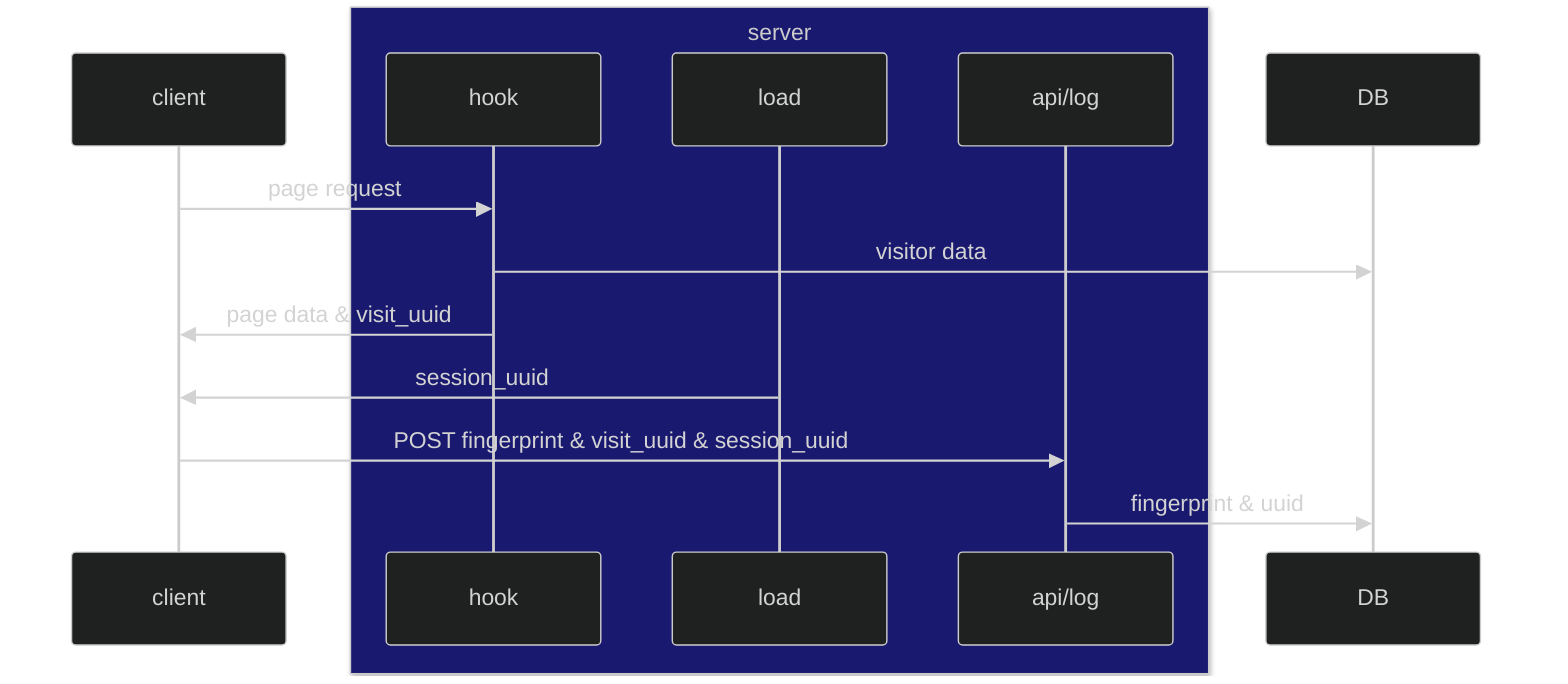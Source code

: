 %%{init: {'theme':'dark'}}%%
%% @backgroundColor(black)

sequenceDiagram
    participant client
	box midnightblue server
    participant hook
	participant load
    participant api/log
	end
	participant DB
    
    client 		->>	hook: page request
	hook 		->>	DB: visitor data
    hook		->>	client: page data & visit_uuid
	load 		->> client: session_uuid
	client 		->>	api/log: POST fingerprint & visit_uuid & session_uuid
	api/log 	->>	DB: fingerprint & uuid